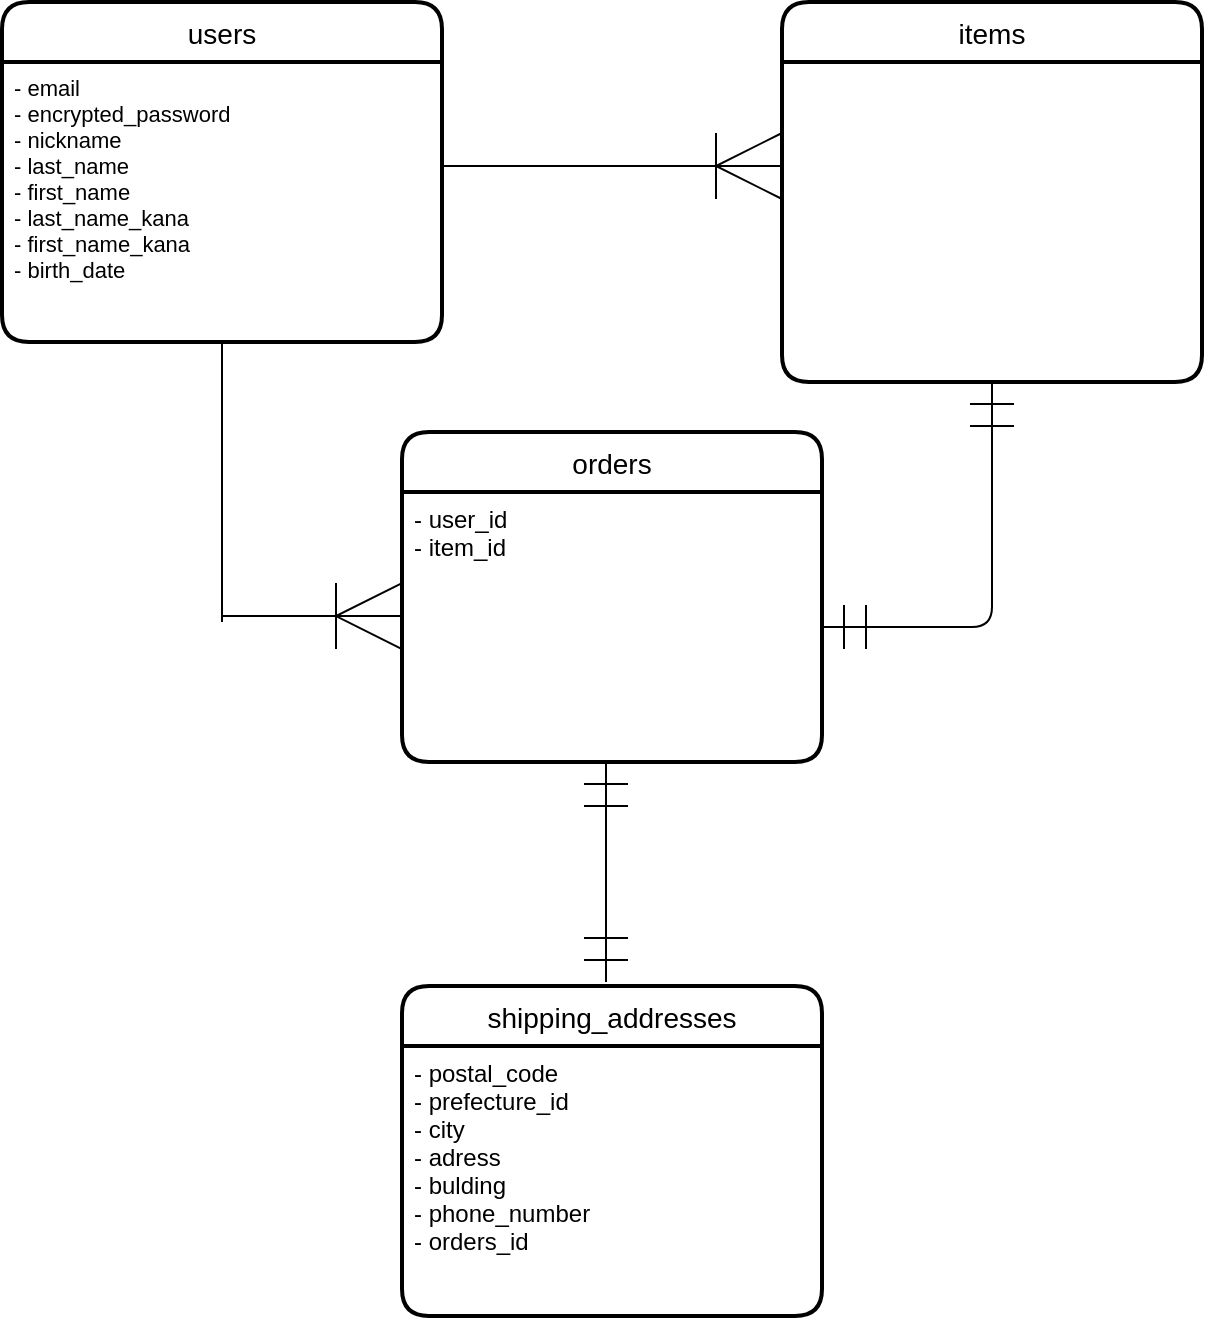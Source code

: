 <mxfile>
    <diagram id="CzlvSBsm1GbI1W3Iz4A9" name="ページ1">
        <mxGraphModel dx="241" dy="415" grid="1" gridSize="10" guides="1" tooltips="1" connect="1" arrows="1" fold="1" page="1" pageScale="1" pageWidth="827" pageHeight="1169" math="0" shadow="0">
            <root>
                <mxCell id="0"/>
                <mxCell id="1" parent="0"/>
                <mxCell id="2" value="users" style="swimlane;childLayout=stackLayout;horizontal=1;startSize=30;horizontalStack=0;rounded=1;fontSize=14;fontStyle=0;strokeWidth=2;resizeParent=0;resizeLast=1;shadow=0;dashed=0;align=center;labelBorderColor=none;strokeColor=default;" parent="1" vertex="1">
                    <mxGeometry x="60" y="250" width="220" height="170" as="geometry"/>
                </mxCell>
                <mxCell id="3" value="- email&#10;- encrypted_password&#10;- nickname&#10;- last_name&#10;- first_name&#10;- last_name_kana&#10;- first_name_kana&#10;- birth_date&#10;" style="align=left;strokeColor=none;fillColor=none;spacingLeft=4;fontSize=11;verticalAlign=top;resizable=0;rotatable=0;part=1;" parent="2" vertex="1">
                    <mxGeometry y="30" width="220" height="140" as="geometry"/>
                </mxCell>
                <mxCell id="4" value="items" style="swimlane;childLayout=stackLayout;horizontal=1;startSize=30;horizontalStack=0;rounded=1;fontSize=14;fontStyle=0;strokeWidth=2;resizeParent=0;resizeLast=1;shadow=0;dashed=0;align=center;verticalAlign=middle;" parent="1" vertex="1">
                    <mxGeometry x="450" y="250" width="210" height="190" as="geometry"/>
                </mxCell>
                <mxCell id="30" value="&lt;font color=&quot;#ffffff&quot; style=&quot;font-size: 11px&quot;&gt;- name&lt;br&gt;-&amp;nbsp;&lt;span style=&quot;font-family: &amp;#34;helvetica neue&amp;#34;&quot;&gt;explain&lt;br&gt;&lt;/span&gt;&lt;span class=&quot;Apple-converted-space&quot; style=&quot;font-family: &amp;#34;helvetica neue&amp;#34;&quot;&gt;- category_id&amp;nbsp;&lt;/span&gt;&lt;/font&gt;&lt;p class=&quot;p1&quot; style=&quot;margin: 0px ; font-stretch: normal ; line-height: normal ; font-family: &amp;#34;helvetica neue&amp;#34; ; font-size: 11px&quot;&gt;&lt;font color=&quot;#ffffff&quot; style=&quot;font-size: 11px&quot;&gt;- sales_status_id&lt;span class=&quot;Apple-converted-space&quot;&gt;&amp;nbsp;&lt;/span&gt;&lt;/font&gt;&lt;/p&gt;&lt;p class=&quot;p1&quot; style=&quot;margin: 0px ; font-stretch: normal ; line-height: normal ; font-family: &amp;#34;helvetica neue&amp;#34; ; font-size: 11px&quot;&gt;&lt;font color=&quot;#ffffff&quot; style=&quot;font-size: 11px&quot;&gt;- shipping_fee_status&lt;span class=&quot;Apple-converted-space&quot;&gt;&amp;nbsp;_id&lt;/span&gt;&lt;/font&gt;&lt;/p&gt;&lt;p class=&quot;p1&quot; style=&quot;margin: 0px ; font-stretch: normal ; line-height: normal ; font-family: &amp;#34;helvetica neue&amp;#34; ; font-size: 11px&quot;&gt;&lt;font color=&quot;#ffffff&quot; style=&quot;font-size: 11px&quot;&gt;- prefecture_id&lt;/font&gt;&lt;/p&gt;&lt;p class=&quot;p1&quot; style=&quot;margin: 0px ; font-stretch: normal ; line-height: normal ; font-family: &amp;#34;helvetica neue&amp;#34; ; font-size: 11px&quot;&gt;&lt;font color=&quot;#ffffff&quot; style=&quot;font-size: 11px&quot;&gt;- scheduled_delivery_id&lt;/font&gt;&lt;/p&gt;&lt;p class=&quot;p1&quot; style=&quot;margin: 0px ; font-stretch: normal ; line-height: normal ; font-family: &amp;#34;helvetica neue&amp;#34; ; font-size: 11px&quot;&gt;&lt;font color=&quot;#ffffff&quot; style=&quot;font-size: 11px&quot;&gt;- price&lt;/font&gt;&lt;/p&gt;&lt;font color=&quot;#ffffff&quot; style=&quot;font-size: 11px&quot;&gt;- user_id&lt;br&gt;&lt;/font&gt;" style="text;html=1;align=left;verticalAlign=top;resizable=0;points=[];autosize=1;strokeColor=none;fillColor=none;fontSize=12;" parent="4" vertex="1">
                    <mxGeometry y="30" width="210" height="160" as="geometry"/>
                </mxCell>
                <mxCell id="6" value="orders" style="swimlane;childLayout=stackLayout;horizontal=1;startSize=30;horizontalStack=0;rounded=1;fontSize=14;fontStyle=0;strokeWidth=2;resizeParent=0;resizeLast=1;shadow=0;dashed=0;align=center;" parent="1" vertex="1">
                    <mxGeometry x="260" y="465" width="210" height="165" as="geometry"/>
                </mxCell>
                <mxCell id="7" value="- user_id&#10;- item_id" style="align=left;strokeColor=none;fillColor=none;spacingLeft=4;fontSize=12;verticalAlign=top;resizable=0;rotatable=0;part=1;" parent="6" vertex="1">
                    <mxGeometry y="30" width="210" height="135" as="geometry"/>
                </mxCell>
                <mxCell id="22" value="" style="edgeStyle=entityRelationEdgeStyle;fontSize=12;html=1;endArrow=ERoneToMany;jumpSize=12;endSize=31;startSize=20;" parent="1" edge="1">
                    <mxGeometry width="100" height="100" relative="1" as="geometry">
                        <mxPoint x="280" y="332" as="sourcePoint"/>
                        <mxPoint x="450" y="332" as="targetPoint"/>
                    </mxGeometry>
                </mxCell>
                <mxCell id="23" value="" style="edgeStyle=orthogonalEdgeStyle;fontSize=12;html=1;endArrow=ERmandOne;startArrow=ERmandOne;startSize=20;endSize=20;jumpSize=12;exitX=1;exitY=0.5;exitDx=0;exitDy=0;" parent="1" source="7" edge="1">
                    <mxGeometry width="100" height="100" relative="1" as="geometry">
                        <mxPoint x="510" y="563" as="sourcePoint"/>
                        <mxPoint x="555" y="440" as="targetPoint"/>
                        <Array as="points">
                            <mxPoint x="555" y="563"/>
                        </Array>
                    </mxGeometry>
                </mxCell>
                <mxCell id="33" value="" style="edgeStyle=entityRelationEdgeStyle;fontSize=12;html=1;endArrow=ERoneToMany;jumpSize=12;endSize=31;startSize=20;" parent="1" edge="1">
                    <mxGeometry width="100" height="100" relative="1" as="geometry">
                        <mxPoint x="170" y="557" as="sourcePoint"/>
                        <mxPoint x="260" y="557.04" as="targetPoint"/>
                    </mxGeometry>
                </mxCell>
                <mxCell id="34" value="" style="endArrow=none;html=1;rounded=0;fontSize=12;exitX=0.5;exitY=1;exitDx=0;exitDy=0;" parent="1" edge="1" source="3">
                    <mxGeometry relative="1" as="geometry">
                        <mxPoint x="170" y="440" as="sourcePoint"/>
                        <mxPoint x="170" y="560" as="targetPoint"/>
                        <Array as="points"/>
                    </mxGeometry>
                </mxCell>
                <mxCell id="36" value="" style="fontSize=12;html=1;endArrow=ERmandOne;startArrow=ERmandOne;fontColor=#FFFFFF;endSize=20;startSize=20;strokeColor=default;" edge="1" parent="1">
                    <mxGeometry width="100" height="100" relative="1" as="geometry">
                        <mxPoint x="362" y="740" as="sourcePoint"/>
                        <mxPoint x="362" y="630" as="targetPoint"/>
                        <Array as="points">
                            <mxPoint x="362" y="700"/>
                            <mxPoint x="362" y="670"/>
                        </Array>
                    </mxGeometry>
                </mxCell>
                <mxCell id="37" value="shipping_addresses" style="swimlane;childLayout=stackLayout;horizontal=1;startSize=30;horizontalStack=0;rounded=1;fontSize=14;fontStyle=0;strokeWidth=2;resizeParent=0;resizeLast=1;shadow=0;dashed=0;align=center;" vertex="1" parent="1">
                    <mxGeometry x="260" y="742" width="210" height="165" as="geometry"/>
                </mxCell>
                <mxCell id="38" value="- postal_code&#10;- prefecture_id&#10;- city&#10;- adress&#10;- bulding&#10;- phone_number&#10;- orders_id" style="align=left;strokeColor=none;fillColor=none;spacingLeft=4;fontSize=12;verticalAlign=top;resizable=0;rotatable=0;part=1;" vertex="1" parent="37">
                    <mxGeometry y="30" width="210" height="135" as="geometry"/>
                </mxCell>
            </root>
        </mxGraphModel>
    </diagram>
</mxfile>